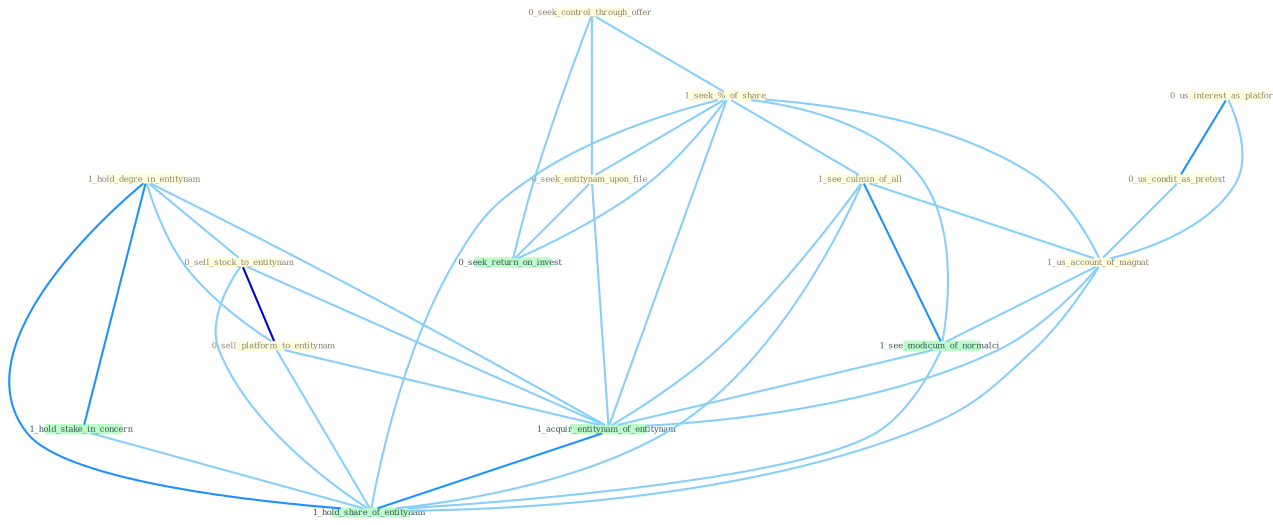 Graph G{ 
    node
    [shape=polygon,style=filled,width=.5,height=.06,color="#BDFCC9",fixedsize=true,fontsize=4,
    fontcolor="#2f4f4f"];
    {node
    [color="#ffffe0", fontcolor="#8b7d6b"] "0_seek_control_through_offer " "1_hold_degre_in_entitynam " "1_seek_%_of_share " "0_us_interest_as_platform " "0_seek_entitynam_upon_file " "0_us_condit_as_pretext " "1_see_culmin_of_all " "0_sell_stock_to_entitynam " "1_us_account_of_magnat " "0_sell_platform_to_entitynam "}
{node [color="#fff0f5", fontcolor="#b22222"]}
edge [color="#B0E2FF"];

	"0_seek_control_through_offer " -- "1_seek_%_of_share " [w="1", color="#87cefa" ];
	"0_seek_control_through_offer " -- "0_seek_entitynam_upon_file " [w="1", color="#87cefa" ];
	"0_seek_control_through_offer " -- "0_seek_return_on_invest " [w="1", color="#87cefa" ];
	"1_hold_degre_in_entitynam " -- "0_sell_stock_to_entitynam " [w="1", color="#87cefa" ];
	"1_hold_degre_in_entitynam " -- "0_sell_platform_to_entitynam " [w="1", color="#87cefa" ];
	"1_hold_degre_in_entitynam " -- "1_hold_stake_in_concern " [w="2", color="#1e90ff" , len=0.8];
	"1_hold_degre_in_entitynam " -- "1_acquir_entitynam_of_entitynam " [w="1", color="#87cefa" ];
	"1_hold_degre_in_entitynam " -- "1_hold_share_of_entitynam " [w="2", color="#1e90ff" , len=0.8];
	"1_seek_%_of_share " -- "0_seek_entitynam_upon_file " [w="1", color="#87cefa" ];
	"1_seek_%_of_share " -- "1_see_culmin_of_all " [w="1", color="#87cefa" ];
	"1_seek_%_of_share " -- "1_us_account_of_magnat " [w="1", color="#87cefa" ];
	"1_seek_%_of_share " -- "0_seek_return_on_invest " [w="1", color="#87cefa" ];
	"1_seek_%_of_share " -- "1_see_modicum_of_normalci " [w="1", color="#87cefa" ];
	"1_seek_%_of_share " -- "1_acquir_entitynam_of_entitynam " [w="1", color="#87cefa" ];
	"1_seek_%_of_share " -- "1_hold_share_of_entitynam " [w="1", color="#87cefa" ];
	"0_us_interest_as_platform " -- "0_us_condit_as_pretext " [w="2", color="#1e90ff" , len=0.8];
	"0_us_interest_as_platform " -- "1_us_account_of_magnat " [w="1", color="#87cefa" ];
	"0_seek_entitynam_upon_file " -- "0_seek_return_on_invest " [w="1", color="#87cefa" ];
	"0_seek_entitynam_upon_file " -- "1_acquir_entitynam_of_entitynam " [w="1", color="#87cefa" ];
	"0_us_condit_as_pretext " -- "1_us_account_of_magnat " [w="1", color="#87cefa" ];
	"1_see_culmin_of_all " -- "1_us_account_of_magnat " [w="1", color="#87cefa" ];
	"1_see_culmin_of_all " -- "1_see_modicum_of_normalci " [w="2", color="#1e90ff" , len=0.8];
	"1_see_culmin_of_all " -- "1_acquir_entitynam_of_entitynam " [w="1", color="#87cefa" ];
	"1_see_culmin_of_all " -- "1_hold_share_of_entitynam " [w="1", color="#87cefa" ];
	"0_sell_stock_to_entitynam " -- "0_sell_platform_to_entitynam " [w="3", color="#0000cd" , len=0.6];
	"0_sell_stock_to_entitynam " -- "1_acquir_entitynam_of_entitynam " [w="1", color="#87cefa" ];
	"0_sell_stock_to_entitynam " -- "1_hold_share_of_entitynam " [w="1", color="#87cefa" ];
	"1_us_account_of_magnat " -- "1_see_modicum_of_normalci " [w="1", color="#87cefa" ];
	"1_us_account_of_magnat " -- "1_acquir_entitynam_of_entitynam " [w="1", color="#87cefa" ];
	"1_us_account_of_magnat " -- "1_hold_share_of_entitynam " [w="1", color="#87cefa" ];
	"0_sell_platform_to_entitynam " -- "1_acquir_entitynam_of_entitynam " [w="1", color="#87cefa" ];
	"0_sell_platform_to_entitynam " -- "1_hold_share_of_entitynam " [w="1", color="#87cefa" ];
	"1_hold_stake_in_concern " -- "1_hold_share_of_entitynam " [w="1", color="#87cefa" ];
	"1_see_modicum_of_normalci " -- "1_acquir_entitynam_of_entitynam " [w="1", color="#87cefa" ];
	"1_see_modicum_of_normalci " -- "1_hold_share_of_entitynam " [w="1", color="#87cefa" ];
	"1_acquir_entitynam_of_entitynam " -- "1_hold_share_of_entitynam " [w="2", color="#1e90ff" , len=0.8];
}